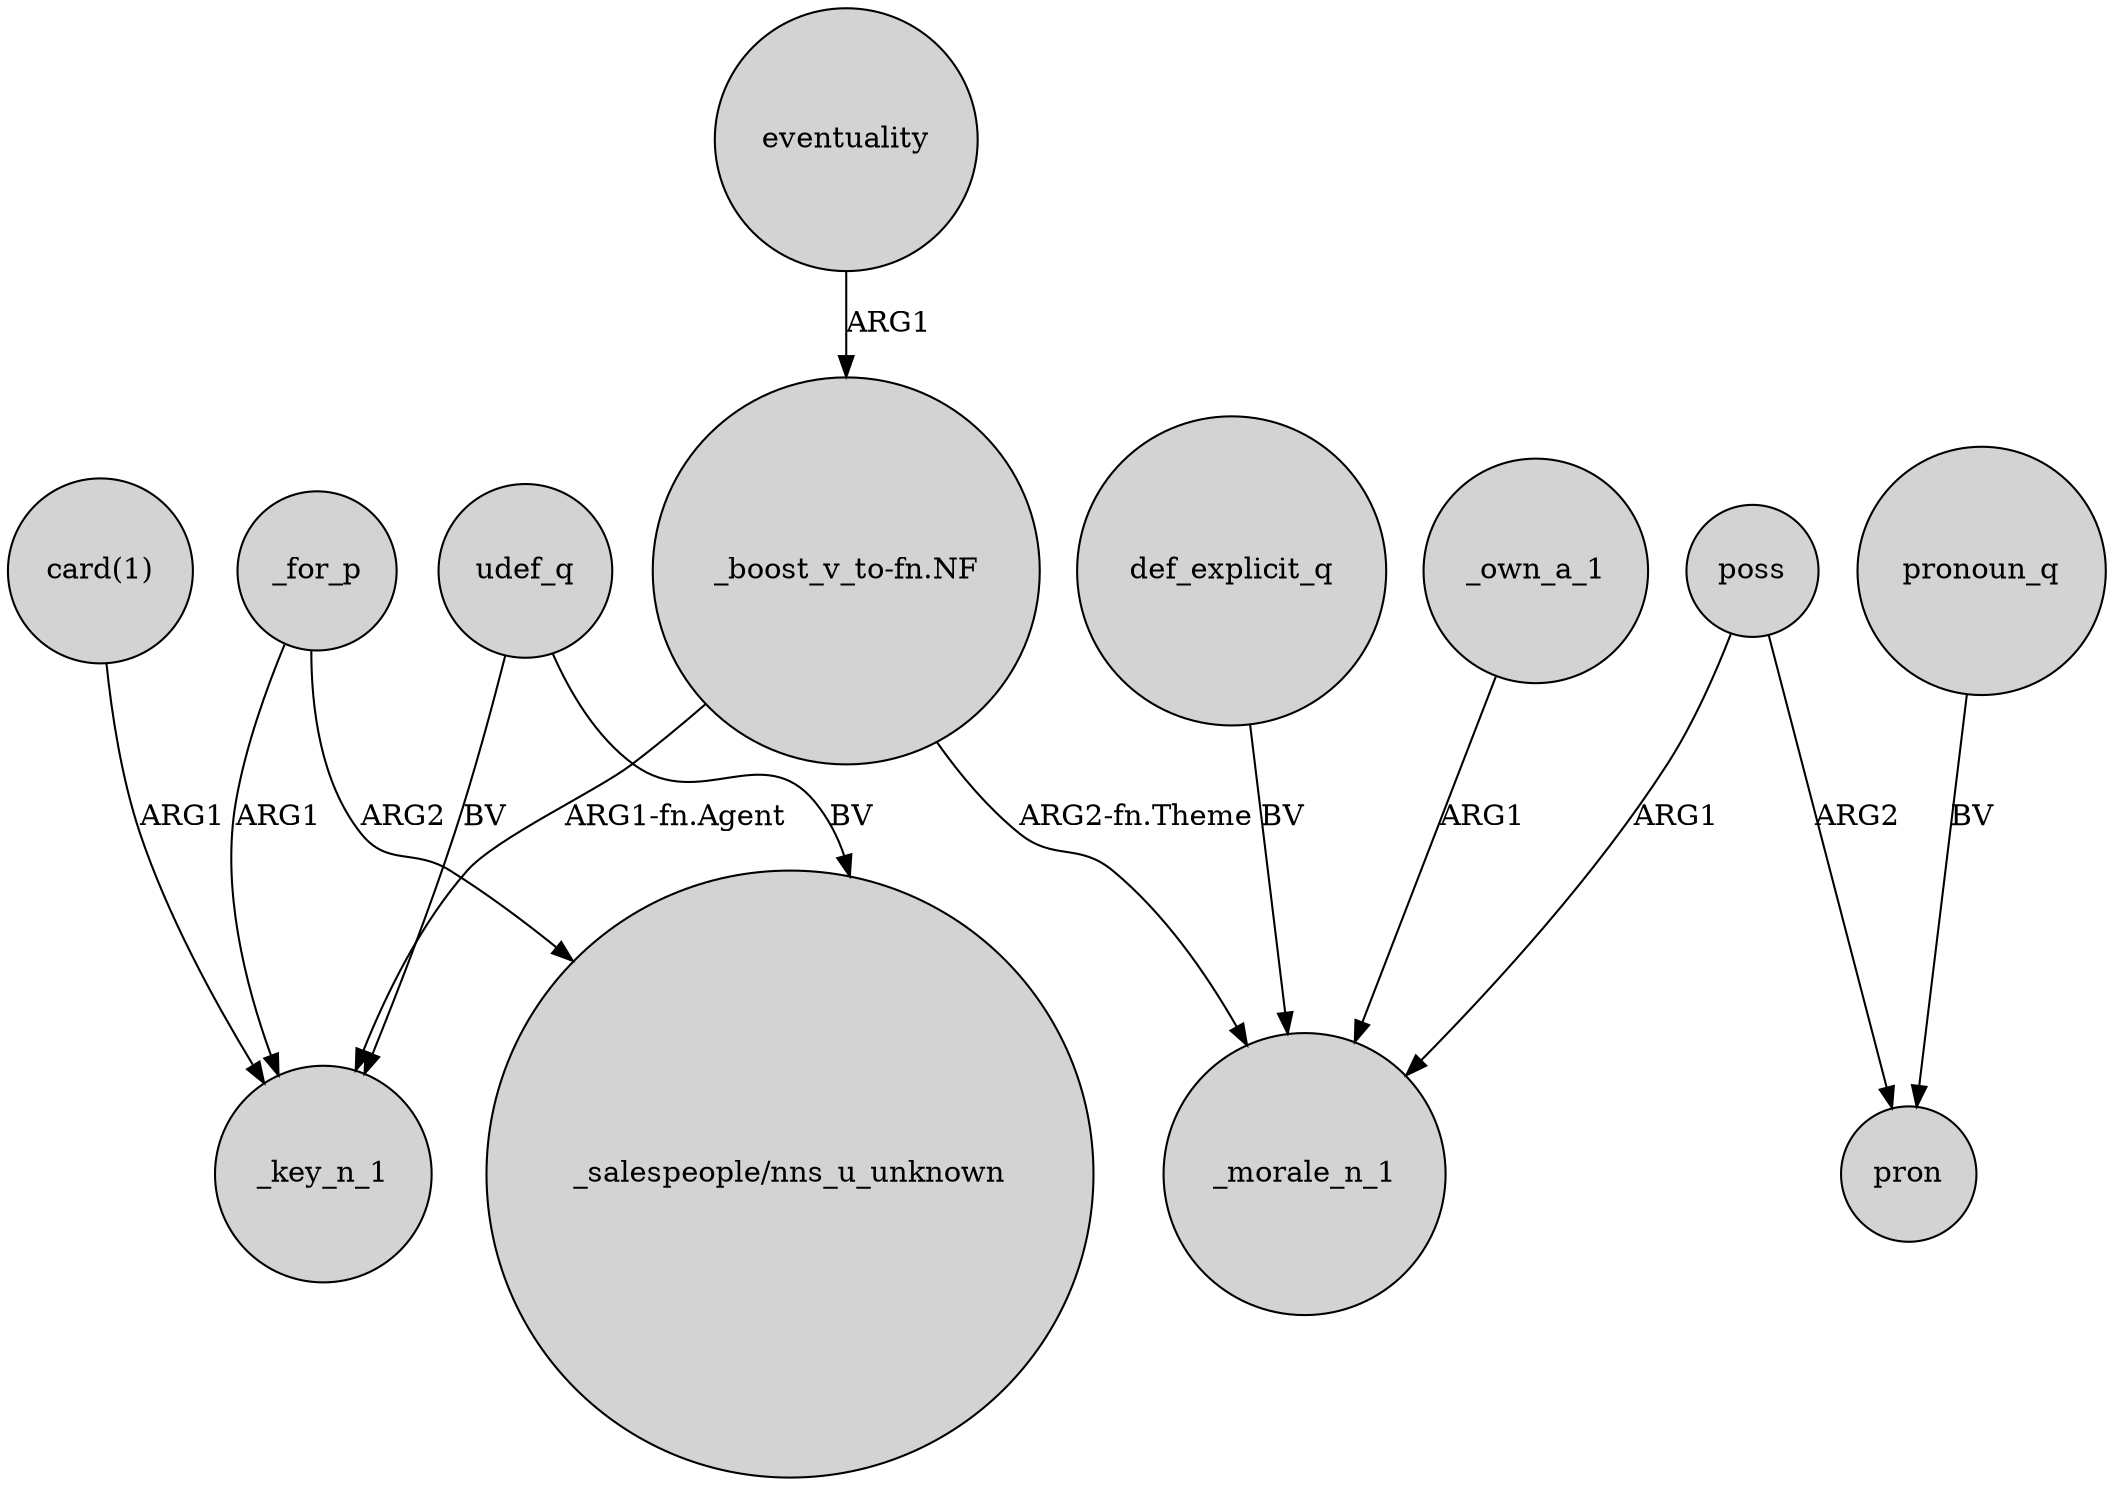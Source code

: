 digraph {
	node [shape=circle style=filled]
	"card(1)" -> _key_n_1 [label=ARG1]
	_own_a_1 -> _morale_n_1 [label=ARG1]
	poss -> _morale_n_1 [label=ARG1]
	poss -> pron [label=ARG2]
	eventuality -> "_boost_v_to-fn.NF" [label=ARG1]
	"_boost_v_to-fn.NF" -> _key_n_1 [label="ARG1-fn.Agent"]
	udef_q -> _key_n_1 [label=BV]
	"_boost_v_to-fn.NF" -> _morale_n_1 [label="ARG2-fn.Theme"]
	_for_p -> "_salespeople/nns_u_unknown" [label=ARG2]
	_for_p -> _key_n_1 [label=ARG1]
	udef_q -> "_salespeople/nns_u_unknown" [label=BV]
	def_explicit_q -> _morale_n_1 [label=BV]
	pronoun_q -> pron [label=BV]
}
